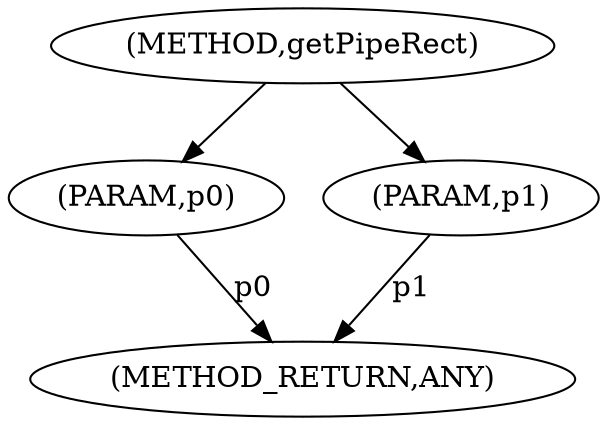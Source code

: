 digraph "getPipeRect" {  
"1098" [label = <(METHOD,getPipeRect)> ]
"1102" [label = <(METHOD_RETURN,ANY)> ]
"1099" [label = <(PARAM,p0)> ]
"1100" [label = <(PARAM,p1)> ]
  "1099" -> "1102"  [ label = "p0"] 
  "1100" -> "1102"  [ label = "p1"] 
  "1098" -> "1099" 
  "1098" -> "1100" 
}
